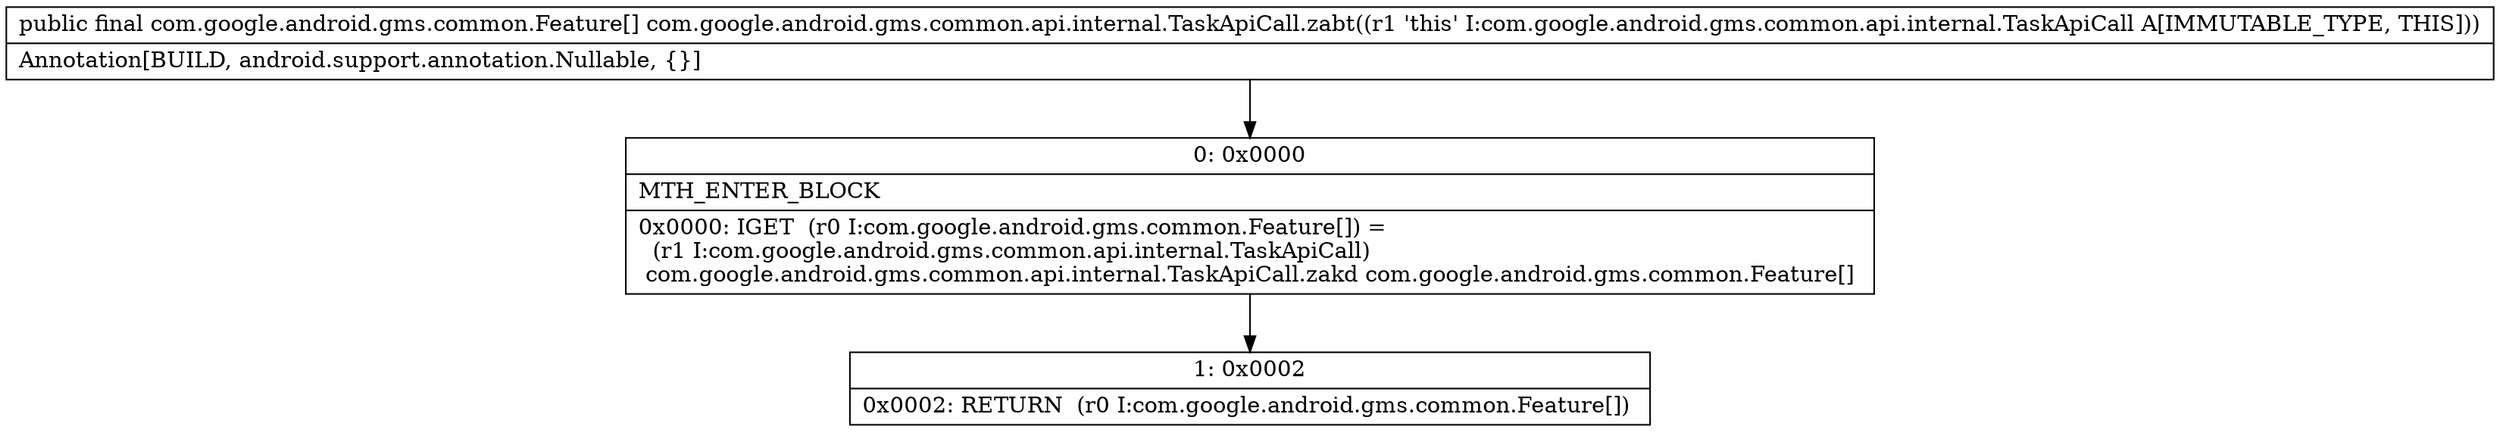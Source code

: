 digraph "CFG forcom.google.android.gms.common.api.internal.TaskApiCall.zabt()[Lcom\/google\/android\/gms\/common\/Feature;" {
Node_0 [shape=record,label="{0\:\ 0x0000|MTH_ENTER_BLOCK\l|0x0000: IGET  (r0 I:com.google.android.gms.common.Feature[]) = \l  (r1 I:com.google.android.gms.common.api.internal.TaskApiCall)\l com.google.android.gms.common.api.internal.TaskApiCall.zakd com.google.android.gms.common.Feature[] \l}"];
Node_1 [shape=record,label="{1\:\ 0x0002|0x0002: RETURN  (r0 I:com.google.android.gms.common.Feature[]) \l}"];
MethodNode[shape=record,label="{public final com.google.android.gms.common.Feature[] com.google.android.gms.common.api.internal.TaskApiCall.zabt((r1 'this' I:com.google.android.gms.common.api.internal.TaskApiCall A[IMMUTABLE_TYPE, THIS]))  | Annotation[BUILD, android.support.annotation.Nullable, \{\}]\l}"];
MethodNode -> Node_0;
Node_0 -> Node_1;
}


